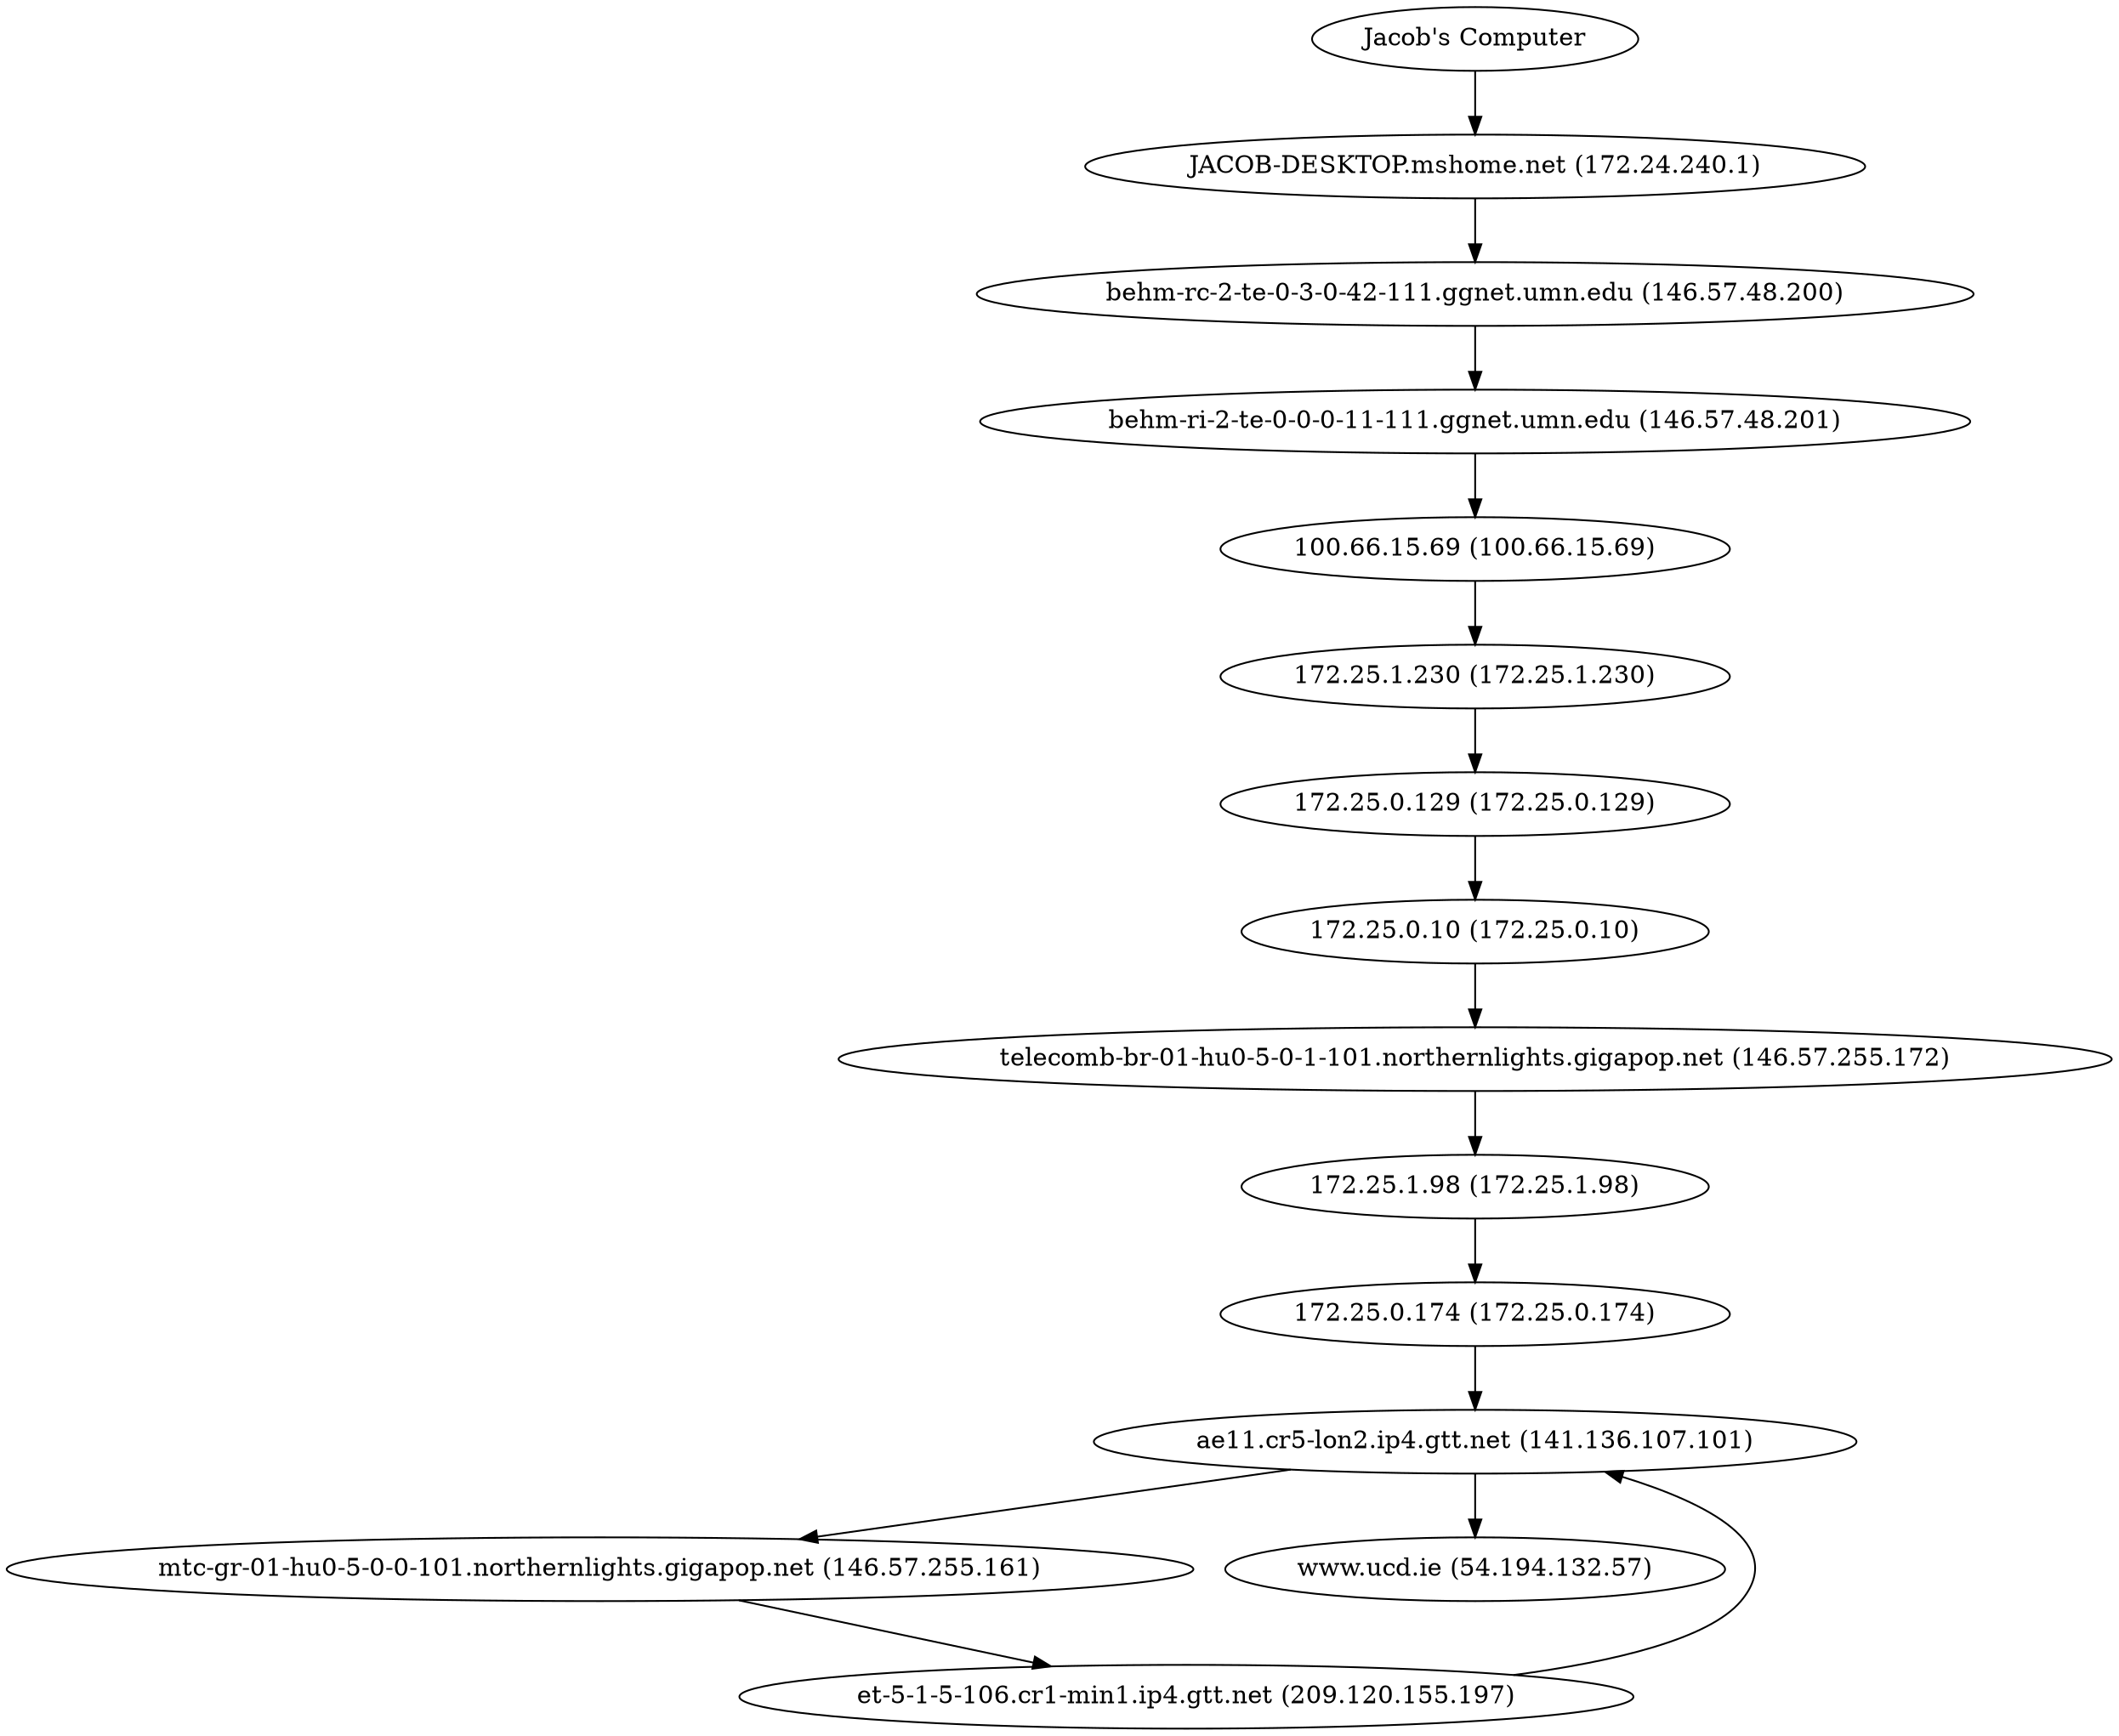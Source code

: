 digraph network {

// traceroute to www.ucd.ie (54.194.132.57), 60 hops max, 60 byte packets
"Jacob's Computer" -> "JACOB-DESKTOP.mshome.net (172.24.240.1)";
"JACOB-DESKTOP.mshome.net (172.24.240.1)" -> "behm-rc-2-te-0-3-0-42-111.ggnet.umn.edu (146.57.48.200)";
"behm-rc-2-te-0-3-0-42-111.ggnet.umn.edu (146.57.48.200)" -> "behm-ri-2-te-0-0-0-11-111.ggnet.umn.edu (146.57.48.201)";
"behm-ri-2-te-0-0-0-11-111.ggnet.umn.edu (146.57.48.201)" -> "100.66.15.69 (100.66.15.69)";
"100.66.15.69 (100.66.15.69)" -> "172.25.1.230 (172.25.1.230)";
"172.25.1.230 (172.25.1.230)" -> "172.25.0.129 (172.25.0.129)";
"172.25.0.129 (172.25.0.129)" -> "172.25.0.10 (172.25.0.10)";
"172.25.0.10 (172.25.0.10)" -> "telecomb-br-01-hu0-5-0-1-101.northernlights.gigapop.net (146.57.255.172)";
"telecomb-br-01-hu0-5-0-1-101.northernlights.gigapop.net (146.57.255.172)" -> "172.25.1.98 (172.25.1.98)";
"172.25.1.98 (172.25.1.98)" -> "172.25.0.174 (172.25.0.174)";
"172.25.0.174 (172.25.0.174)" -> "ae11.cr5-lon2.ip4.gtt.net (141.136.107.101)";
"ae11.cr5-lon2.ip4.gtt.net (141.136.107.101)" -> "mtc-gr-01-hu0-5-0-0-101.northernlights.gigapop.net (146.57.255.161)";
"mtc-gr-01-hu0-5-0-0-101.northernlights.gigapop.net (146.57.255.161)" -> "et-5-1-5-106.cr1-min1.ip4.gtt.net (209.120.155.197)";
"et-5-1-5-106.cr1-min1.ip4.gtt.net (209.120.155.197)" -> "ae11.cr5-lon2.ip4.gtt.net (141.136.107.101)";
"ae11.cr5-lon2.ip4.gtt.net (141.136.107.101)" -> "www.ucd.ie (54.194.132.57)";
}
